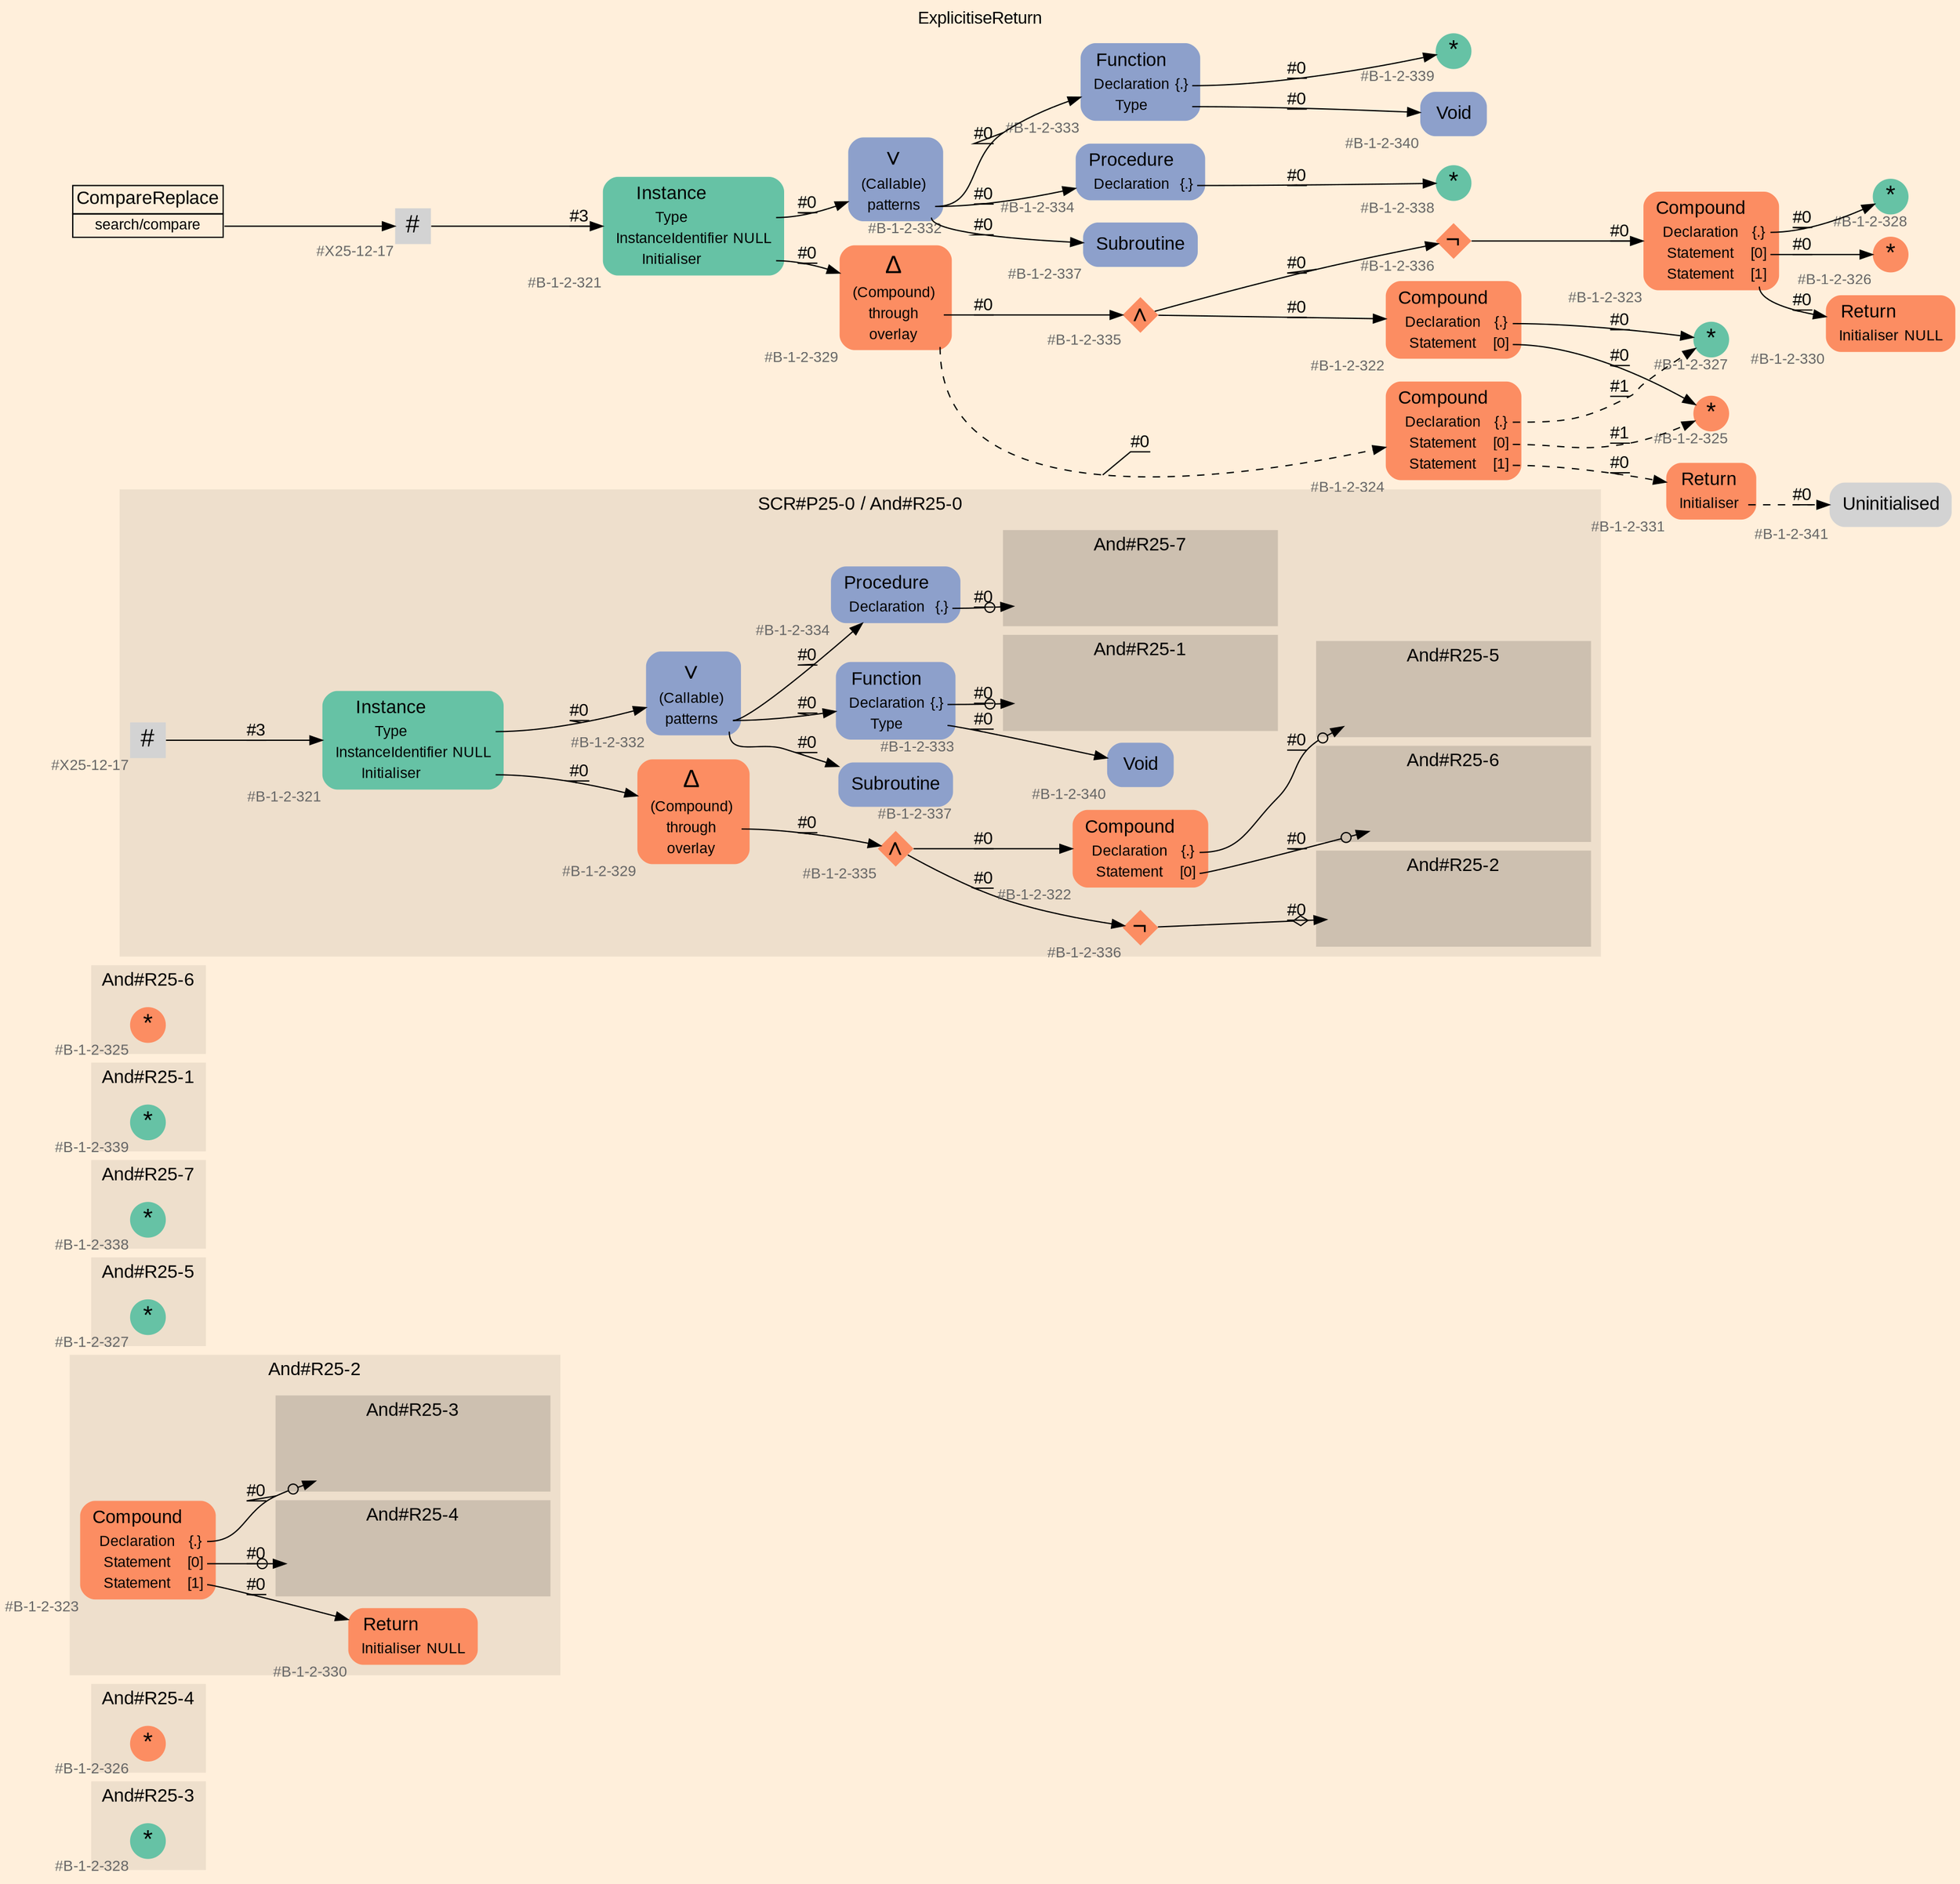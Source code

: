 digraph "ExplicitiseReturn" {
label = "ExplicitiseReturn"
labelloc = t
graph [
    rankdir = "LR"
    ranksep = 0.3
    bgcolor = antiquewhite1
    color = black
    fontcolor = black
    fontname = "Arial"
];
node [
    fontname = "Arial"
];
edge [
    fontname = "Arial"
];

// -------------------- figure And#R25-3 --------------------
// -------- region And#R25-3 ----------
subgraph "clusterAnd#R25-3" {
    label = "And#R25-3"
    style = "filled"
    color = antiquewhite2
    fontsize = "15"
    // -------- block And#R25-3/#B-1-2-328 ----------
    "And#R25-3/#B-1-2-328" [
        fillcolor = "/set28/1"
        xlabel = "#B-1-2-328"
        fontsize = "12"
        fontcolor = grey40
        shape = "circle"
        label = <<FONT COLOR="black" POINT-SIZE="20">*</FONT>>
        style = "filled"
        penwidth = 0.0
        fixedsize = true
        width = 0.4
        height = 0.4
    ];
    
}


// -------------------- figure And#R25-4 --------------------
// -------- region And#R25-4 ----------
subgraph "clusterAnd#R25-4" {
    label = "And#R25-4"
    style = "filled"
    color = antiquewhite2
    fontsize = "15"
    // -------- block And#R25-4/#B-1-2-326 ----------
    "And#R25-4/#B-1-2-326" [
        fillcolor = "/set28/2"
        xlabel = "#B-1-2-326"
        fontsize = "12"
        fontcolor = grey40
        shape = "circle"
        label = <<FONT COLOR="black" POINT-SIZE="20">*</FONT>>
        style = "filled"
        penwidth = 0.0
        fixedsize = true
        width = 0.4
        height = 0.4
    ];
    
}


// -------------------- figure And#R25-2 --------------------
// -------- region And#R25-2 ----------
subgraph "clusterAnd#R25-2" {
    label = "And#R25-2"
    style = "filled"
    color = antiquewhite2
    fontsize = "15"
    // -------- block And#R25-2/#B-1-2-330 ----------
    "And#R25-2/#B-1-2-330" [
        fillcolor = "/set28/2"
        xlabel = "#B-1-2-330"
        fontsize = "12"
        fontcolor = grey40
        shape = "plaintext"
        label = <<TABLE BORDER="0" CELLBORDER="0" CELLSPACING="0">
         <TR><TD><FONT COLOR="black" POINT-SIZE="15">Return</FONT></TD></TR>
         <TR><TD><FONT COLOR="black" POINT-SIZE="12">Initialiser</FONT></TD><TD PORT="port0"><FONT COLOR="black" POINT-SIZE="12">NULL</FONT></TD></TR>
        </TABLE>>
        style = "rounded,filled"
    ];
    
    // -------- block And#R25-2/#B-1-2-323 ----------
    "And#R25-2/#B-1-2-323" [
        fillcolor = "/set28/2"
        xlabel = "#B-1-2-323"
        fontsize = "12"
        fontcolor = grey40
        shape = "plaintext"
        label = <<TABLE BORDER="0" CELLBORDER="0" CELLSPACING="0">
         <TR><TD><FONT COLOR="black" POINT-SIZE="15">Compound</FONT></TD></TR>
         <TR><TD><FONT COLOR="black" POINT-SIZE="12">Declaration</FONT></TD><TD PORT="port0"><FONT COLOR="black" POINT-SIZE="12">{.}</FONT></TD></TR>
         <TR><TD><FONT COLOR="black" POINT-SIZE="12">Statement</FONT></TD><TD PORT="port1"><FONT COLOR="black" POINT-SIZE="12">[0]</FONT></TD></TR>
         <TR><TD><FONT COLOR="black" POINT-SIZE="12">Statement</FONT></TD><TD PORT="port2"><FONT COLOR="black" POINT-SIZE="12">[1]</FONT></TD></TR>
        </TABLE>>
        style = "rounded,filled"
    ];
    
    // -------- region And#R25-2/And#R25-3 ----------
    subgraph "clusterAnd#R25-2/And#R25-3" {
        label = "And#R25-3"
        style = "filled"
        color = antiquewhite3
        fontsize = "15"
        // -------- block And#R25-2/And#R25-3/#B-1-2-328 ----------
        "And#R25-2/And#R25-3/#B-1-2-328" [
            fillcolor = "/set28/1"
            xlabel = "#B-1-2-328"
            fontsize = "12"
            fontcolor = grey40
            shape = "none"
            style = "invisible"
        ];
        
    }
    
    // -------- region And#R25-2/And#R25-4 ----------
    subgraph "clusterAnd#R25-2/And#R25-4" {
        label = "And#R25-4"
        style = "filled"
        color = antiquewhite3
        fontsize = "15"
        // -------- block And#R25-2/And#R25-4/#B-1-2-326 ----------
        "And#R25-2/And#R25-4/#B-1-2-326" [
            fillcolor = "/set28/2"
            xlabel = "#B-1-2-326"
            fontsize = "12"
            fontcolor = grey40
            shape = "none"
            style = "invisible"
        ];
        
    }
    
}

"And#R25-2/#B-1-2-323":port0 -> "And#R25-2/And#R25-3/#B-1-2-328" [
    arrowhead="normalnoneodot"
    label = "#0"
    decorate = true
    color = black
    fontcolor = black
];

"And#R25-2/#B-1-2-323":port1 -> "And#R25-2/And#R25-4/#B-1-2-326" [
    arrowhead="normalnoneodot"
    label = "#0"
    decorate = true
    color = black
    fontcolor = black
];

"And#R25-2/#B-1-2-323":port2 -> "And#R25-2/#B-1-2-330" [
    label = "#0"
    decorate = true
    color = black
    fontcolor = black
];


// -------------------- figure And#R25-5 --------------------
// -------- region And#R25-5 ----------
subgraph "clusterAnd#R25-5" {
    label = "And#R25-5"
    style = "filled"
    color = antiquewhite2
    fontsize = "15"
    // -------- block And#R25-5/#B-1-2-327 ----------
    "And#R25-5/#B-1-2-327" [
        fillcolor = "/set28/1"
        xlabel = "#B-1-2-327"
        fontsize = "12"
        fontcolor = grey40
        shape = "circle"
        label = <<FONT COLOR="black" POINT-SIZE="20">*</FONT>>
        style = "filled"
        penwidth = 0.0
        fixedsize = true
        width = 0.4
        height = 0.4
    ];
    
}


// -------------------- figure And#R25-7 --------------------
// -------- region And#R25-7 ----------
subgraph "clusterAnd#R25-7" {
    label = "And#R25-7"
    style = "filled"
    color = antiquewhite2
    fontsize = "15"
    // -------- block And#R25-7/#B-1-2-338 ----------
    "And#R25-7/#B-1-2-338" [
        fillcolor = "/set28/1"
        xlabel = "#B-1-2-338"
        fontsize = "12"
        fontcolor = grey40
        shape = "circle"
        label = <<FONT COLOR="black" POINT-SIZE="20">*</FONT>>
        style = "filled"
        penwidth = 0.0
        fixedsize = true
        width = 0.4
        height = 0.4
    ];
    
}


// -------------------- figure And#R25-1 --------------------
// -------- region And#R25-1 ----------
subgraph "clusterAnd#R25-1" {
    label = "And#R25-1"
    style = "filled"
    color = antiquewhite2
    fontsize = "15"
    // -------- block And#R25-1/#B-1-2-339 ----------
    "And#R25-1/#B-1-2-339" [
        fillcolor = "/set28/1"
        xlabel = "#B-1-2-339"
        fontsize = "12"
        fontcolor = grey40
        shape = "circle"
        label = <<FONT COLOR="black" POINT-SIZE="20">*</FONT>>
        style = "filled"
        penwidth = 0.0
        fixedsize = true
        width = 0.4
        height = 0.4
    ];
    
}


// -------------------- figure And#R25-6 --------------------
// -------- region And#R25-6 ----------
subgraph "clusterAnd#R25-6" {
    label = "And#R25-6"
    style = "filled"
    color = antiquewhite2
    fontsize = "15"
    // -------- block And#R25-6/#B-1-2-325 ----------
    "And#R25-6/#B-1-2-325" [
        fillcolor = "/set28/2"
        xlabel = "#B-1-2-325"
        fontsize = "12"
        fontcolor = grey40
        shape = "circle"
        label = <<FONT COLOR="black" POINT-SIZE="20">*</FONT>>
        style = "filled"
        penwidth = 0.0
        fixedsize = true
        width = 0.4
        height = 0.4
    ];
    
}


// -------------------- figure And#R25-0 --------------------
// -------- region And#R25-0 ----------
subgraph "clusterAnd#R25-0" {
    label = "SCR#P25-0 / And#R25-0"
    style = "filled"
    color = antiquewhite2
    fontsize = "15"
    // -------- block And#R25-0/#B-1-2-335 ----------
    "And#R25-0/#B-1-2-335" [
        fillcolor = "/set28/2"
        xlabel = "#B-1-2-335"
        fontsize = "12"
        fontcolor = grey40
        shape = "diamond"
        label = <<FONT COLOR="black" POINT-SIZE="20">∧</FONT>>
        style = "filled"
        penwidth = 0.0
        fixedsize = true
        width = 0.4
        height = 0.4
    ];
    
    // -------- block And#R25-0/#X25-12-17 ----------
    "And#R25-0/#X25-12-17" [
        xlabel = "#X25-12-17"
        fontsize = "12"
        fontcolor = grey40
        shape = "square"
        label = <<FONT COLOR="black" POINT-SIZE="20">#</FONT>>
        style = "filled"
        penwidth = 0.0
        fixedsize = true
        width = 0.4
        height = 0.4
    ];
    
    // -------- block And#R25-0/#B-1-2-321 ----------
    "And#R25-0/#B-1-2-321" [
        fillcolor = "/set28/1"
        xlabel = "#B-1-2-321"
        fontsize = "12"
        fontcolor = grey40
        shape = "plaintext"
        label = <<TABLE BORDER="0" CELLBORDER="0" CELLSPACING="0">
         <TR><TD><FONT COLOR="black" POINT-SIZE="15">Instance</FONT></TD></TR>
         <TR><TD><FONT COLOR="black" POINT-SIZE="12">Type</FONT></TD><TD PORT="port0"></TD></TR>
         <TR><TD><FONT COLOR="black" POINT-SIZE="12">InstanceIdentifier</FONT></TD><TD PORT="port1"><FONT COLOR="black" POINT-SIZE="12">NULL</FONT></TD></TR>
         <TR><TD><FONT COLOR="black" POINT-SIZE="12">Initialiser</FONT></TD><TD PORT="port2"></TD></TR>
        </TABLE>>
        style = "rounded,filled"
    ];
    
    // -------- block And#R25-0/#B-1-2-336 ----------
    "And#R25-0/#B-1-2-336" [
        fillcolor = "/set28/2"
        xlabel = "#B-1-2-336"
        fontsize = "12"
        fontcolor = grey40
        shape = "diamond"
        label = <<FONT COLOR="black" POINT-SIZE="20">¬</FONT>>
        style = "filled"
        penwidth = 0.0
        fixedsize = true
        width = 0.4
        height = 0.4
    ];
    
    // -------- block And#R25-0/#B-1-2-332 ----------
    "And#R25-0/#B-1-2-332" [
        fillcolor = "/set28/3"
        xlabel = "#B-1-2-332"
        fontsize = "12"
        fontcolor = grey40
        shape = "plaintext"
        label = <<TABLE BORDER="0" CELLBORDER="0" CELLSPACING="0">
         <TR><TD><FONT COLOR="black" POINT-SIZE="20">∨</FONT></TD></TR>
         <TR><TD><FONT COLOR="black" POINT-SIZE="12">(Callable)</FONT></TD><TD PORT="port0"></TD></TR>
         <TR><TD><FONT COLOR="black" POINT-SIZE="12">patterns</FONT></TD><TD PORT="port1"></TD></TR>
        </TABLE>>
        style = "rounded,filled"
    ];
    
    // -------- block And#R25-0/#B-1-2-337 ----------
    "And#R25-0/#B-1-2-337" [
        fillcolor = "/set28/3"
        xlabel = "#B-1-2-337"
        fontsize = "12"
        fontcolor = grey40
        shape = "plaintext"
        label = <<TABLE BORDER="0" CELLBORDER="0" CELLSPACING="0">
         <TR><TD><FONT COLOR="black" POINT-SIZE="15">Subroutine</FONT></TD></TR>
        </TABLE>>
        style = "rounded,filled"
    ];
    
    // -------- block And#R25-0/#B-1-2-329 ----------
    "And#R25-0/#B-1-2-329" [
        fillcolor = "/set28/2"
        xlabel = "#B-1-2-329"
        fontsize = "12"
        fontcolor = grey40
        shape = "plaintext"
        label = <<TABLE BORDER="0" CELLBORDER="0" CELLSPACING="0">
         <TR><TD><FONT COLOR="black" POINT-SIZE="20">Δ</FONT></TD></TR>
         <TR><TD><FONT COLOR="black" POINT-SIZE="12">(Compound)</FONT></TD><TD PORT="port0"></TD></TR>
         <TR><TD><FONT COLOR="black" POINT-SIZE="12">through</FONT></TD><TD PORT="port1"></TD></TR>
         <TR><TD><FONT COLOR="black" POINT-SIZE="12">overlay</FONT></TD><TD PORT="port2"></TD></TR>
        </TABLE>>
        style = "rounded,filled"
    ];
    
    // -------- block And#R25-0/#B-1-2-333 ----------
    "And#R25-0/#B-1-2-333" [
        fillcolor = "/set28/3"
        xlabel = "#B-1-2-333"
        fontsize = "12"
        fontcolor = grey40
        shape = "plaintext"
        label = <<TABLE BORDER="0" CELLBORDER="0" CELLSPACING="0">
         <TR><TD><FONT COLOR="black" POINT-SIZE="15">Function</FONT></TD></TR>
         <TR><TD><FONT COLOR="black" POINT-SIZE="12">Declaration</FONT></TD><TD PORT="port0"><FONT COLOR="black" POINT-SIZE="12">{.}</FONT></TD></TR>
         <TR><TD><FONT COLOR="black" POINT-SIZE="12">Type</FONT></TD><TD PORT="port1"></TD></TR>
        </TABLE>>
        style = "rounded,filled"
    ];
    
    // -------- block And#R25-0/#B-1-2-340 ----------
    "And#R25-0/#B-1-2-340" [
        fillcolor = "/set28/3"
        xlabel = "#B-1-2-340"
        fontsize = "12"
        fontcolor = grey40
        shape = "plaintext"
        label = <<TABLE BORDER="0" CELLBORDER="0" CELLSPACING="0">
         <TR><TD><FONT COLOR="black" POINT-SIZE="15">Void</FONT></TD></TR>
        </TABLE>>
        style = "rounded,filled"
    ];
    
    // -------- block And#R25-0/#B-1-2-334 ----------
    "And#R25-0/#B-1-2-334" [
        fillcolor = "/set28/3"
        xlabel = "#B-1-2-334"
        fontsize = "12"
        fontcolor = grey40
        shape = "plaintext"
        label = <<TABLE BORDER="0" CELLBORDER="0" CELLSPACING="0">
         <TR><TD><FONT COLOR="black" POINT-SIZE="15">Procedure</FONT></TD></TR>
         <TR><TD><FONT COLOR="black" POINT-SIZE="12">Declaration</FONT></TD><TD PORT="port0"><FONT COLOR="black" POINT-SIZE="12">{.}</FONT></TD></TR>
        </TABLE>>
        style = "rounded,filled"
    ];
    
    // -------- block And#R25-0/#B-1-2-322 ----------
    "And#R25-0/#B-1-2-322" [
        fillcolor = "/set28/2"
        xlabel = "#B-1-2-322"
        fontsize = "12"
        fontcolor = grey40
        shape = "plaintext"
        label = <<TABLE BORDER="0" CELLBORDER="0" CELLSPACING="0">
         <TR><TD><FONT COLOR="black" POINT-SIZE="15">Compound</FONT></TD></TR>
         <TR><TD><FONT COLOR="black" POINT-SIZE="12">Declaration</FONT></TD><TD PORT="port0"><FONT COLOR="black" POINT-SIZE="12">{.}</FONT></TD></TR>
         <TR><TD><FONT COLOR="black" POINT-SIZE="12">Statement</FONT></TD><TD PORT="port1"><FONT COLOR="black" POINT-SIZE="12">[0]</FONT></TD></TR>
        </TABLE>>
        style = "rounded,filled"
    ];
    
    // -------- region And#R25-0/And#R25-1 ----------
    subgraph "clusterAnd#R25-0/And#R25-1" {
        label = "And#R25-1"
        style = "filled"
        color = antiquewhite3
        fontsize = "15"
        // -------- block And#R25-0/And#R25-1/#B-1-2-339 ----------
        "And#R25-0/And#R25-1/#B-1-2-339" [
            fillcolor = "/set28/1"
            xlabel = "#B-1-2-339"
            fontsize = "12"
            fontcolor = grey40
            shape = "none"
            style = "invisible"
        ];
        
    }
    
    // -------- region And#R25-0/And#R25-2 ----------
    subgraph "clusterAnd#R25-0/And#R25-2" {
        label = "And#R25-2"
        style = "filled"
        color = antiquewhite3
        fontsize = "15"
        // -------- block And#R25-0/And#R25-2/#B-1-2-323 ----------
        "And#R25-0/And#R25-2/#B-1-2-323" [
            fillcolor = "/set28/2"
            xlabel = "#B-1-2-323"
            fontsize = "12"
            fontcolor = grey40
            shape = "none"
            style = "invisible"
        ];
        
    }
    
    // -------- region And#R25-0/And#R25-5 ----------
    subgraph "clusterAnd#R25-0/And#R25-5" {
        label = "And#R25-5"
        style = "filled"
        color = antiquewhite3
        fontsize = "15"
        // -------- block And#R25-0/And#R25-5/#B-1-2-327 ----------
        "And#R25-0/And#R25-5/#B-1-2-327" [
            fillcolor = "/set28/1"
            xlabel = "#B-1-2-327"
            fontsize = "12"
            fontcolor = grey40
            shape = "none"
            style = "invisible"
        ];
        
    }
    
    // -------- region And#R25-0/And#R25-6 ----------
    subgraph "clusterAnd#R25-0/And#R25-6" {
        label = "And#R25-6"
        style = "filled"
        color = antiquewhite3
        fontsize = "15"
        // -------- block And#R25-0/And#R25-6/#B-1-2-325 ----------
        "And#R25-0/And#R25-6/#B-1-2-325" [
            fillcolor = "/set28/2"
            xlabel = "#B-1-2-325"
            fontsize = "12"
            fontcolor = grey40
            shape = "none"
            style = "invisible"
        ];
        
    }
    
    // -------- region And#R25-0/And#R25-7 ----------
    subgraph "clusterAnd#R25-0/And#R25-7" {
        label = "And#R25-7"
        style = "filled"
        color = antiquewhite3
        fontsize = "15"
        // -------- block And#R25-0/And#R25-7/#B-1-2-338 ----------
        "And#R25-0/And#R25-7/#B-1-2-338" [
            fillcolor = "/set28/1"
            xlabel = "#B-1-2-338"
            fontsize = "12"
            fontcolor = grey40
            shape = "none"
            style = "invisible"
        ];
        
    }
    
}

"And#R25-0/#B-1-2-335" -> "And#R25-0/#B-1-2-322" [
    label = "#0"
    decorate = true
    color = black
    fontcolor = black
];

"And#R25-0/#B-1-2-335" -> "And#R25-0/#B-1-2-336" [
    label = "#0"
    decorate = true
    color = black
    fontcolor = black
];

"And#R25-0/#X25-12-17" -> "And#R25-0/#B-1-2-321" [
    label = "#3"
    decorate = true
    color = black
    fontcolor = black
];

"And#R25-0/#B-1-2-321":port0 -> "And#R25-0/#B-1-2-332" [
    label = "#0"
    decorate = true
    color = black
    fontcolor = black
];

"And#R25-0/#B-1-2-321":port2 -> "And#R25-0/#B-1-2-329" [
    label = "#0"
    decorate = true
    color = black
    fontcolor = black
];

"And#R25-0/#B-1-2-336" -> "And#R25-0/And#R25-2/#B-1-2-323" [
    arrowhead="normalnoneodiamond"
    label = "#0"
    decorate = true
    color = black
    fontcolor = black
];

"And#R25-0/#B-1-2-332":port1 -> "And#R25-0/#B-1-2-333" [
    label = "#0"
    decorate = true
    color = black
    fontcolor = black
];

"And#R25-0/#B-1-2-332":port1 -> "And#R25-0/#B-1-2-334" [
    label = "#0"
    decorate = true
    color = black
    fontcolor = black
];

"And#R25-0/#B-1-2-332":port1 -> "And#R25-0/#B-1-2-337" [
    label = "#0"
    decorate = true
    color = black
    fontcolor = black
];

"And#R25-0/#B-1-2-329":port1 -> "And#R25-0/#B-1-2-335" [
    label = "#0"
    decorate = true
    color = black
    fontcolor = black
];

"And#R25-0/#B-1-2-333":port0 -> "And#R25-0/And#R25-1/#B-1-2-339" [
    arrowhead="normalnoneodot"
    label = "#0"
    decorate = true
    color = black
    fontcolor = black
];

"And#R25-0/#B-1-2-333":port1 -> "And#R25-0/#B-1-2-340" [
    label = "#0"
    decorate = true
    color = black
    fontcolor = black
];

"And#R25-0/#B-1-2-334":port0 -> "And#R25-0/And#R25-7/#B-1-2-338" [
    arrowhead="normalnoneodot"
    label = "#0"
    decorate = true
    color = black
    fontcolor = black
];

"And#R25-0/#B-1-2-322":port0 -> "And#R25-0/And#R25-5/#B-1-2-327" [
    arrowhead="normalnoneodot"
    label = "#0"
    decorate = true
    color = black
    fontcolor = black
];

"And#R25-0/#B-1-2-322":port1 -> "And#R25-0/And#R25-6/#B-1-2-325" [
    arrowhead="normalnoneodot"
    label = "#0"
    decorate = true
    color = black
    fontcolor = black
];


// -------------------- transformation figure --------------------
// -------- block CR#X25-10-25 ----------
"CR#X25-10-25" [
    fillcolor = antiquewhite1
    fontsize = "12"
    fontcolor = grey40
    shape = "plaintext"
    label = <<TABLE BORDER="0" CELLBORDER="1" CELLSPACING="0">
     <TR><TD><FONT COLOR="black" POINT-SIZE="15">CompareReplace</FONT></TD></TR>
     <TR><TD PORT="port0"><FONT COLOR="black" POINT-SIZE="12">search/compare</FONT></TD></TR>
    </TABLE>>
    style = "filled"
    color = black
];

// -------- block #X25-12-17 ----------
"#X25-12-17" [
    xlabel = "#X25-12-17"
    fontsize = "12"
    fontcolor = grey40
    shape = "square"
    label = <<FONT COLOR="black" POINT-SIZE="20">#</FONT>>
    style = "filled"
    penwidth = 0.0
    fixedsize = true
    width = 0.4
    height = 0.4
];

// -------- block #B-1-2-321 ----------
"#B-1-2-321" [
    fillcolor = "/set28/1"
    xlabel = "#B-1-2-321"
    fontsize = "12"
    fontcolor = grey40
    shape = "plaintext"
    label = <<TABLE BORDER="0" CELLBORDER="0" CELLSPACING="0">
     <TR><TD><FONT COLOR="black" POINT-SIZE="15">Instance</FONT></TD></TR>
     <TR><TD><FONT COLOR="black" POINT-SIZE="12">Type</FONT></TD><TD PORT="port0"></TD></TR>
     <TR><TD><FONT COLOR="black" POINT-SIZE="12">InstanceIdentifier</FONT></TD><TD PORT="port1"><FONT COLOR="black" POINT-SIZE="12">NULL</FONT></TD></TR>
     <TR><TD><FONT COLOR="black" POINT-SIZE="12">Initialiser</FONT></TD><TD PORT="port2"></TD></TR>
    </TABLE>>
    style = "rounded,filled"
];

// -------- block #B-1-2-332 ----------
"#B-1-2-332" [
    fillcolor = "/set28/3"
    xlabel = "#B-1-2-332"
    fontsize = "12"
    fontcolor = grey40
    shape = "plaintext"
    label = <<TABLE BORDER="0" CELLBORDER="0" CELLSPACING="0">
     <TR><TD><FONT COLOR="black" POINT-SIZE="20">∨</FONT></TD></TR>
     <TR><TD><FONT COLOR="black" POINT-SIZE="12">(Callable)</FONT></TD><TD PORT="port0"></TD></TR>
     <TR><TD><FONT COLOR="black" POINT-SIZE="12">patterns</FONT></TD><TD PORT="port1"></TD></TR>
    </TABLE>>
    style = "rounded,filled"
];

// -------- block #B-1-2-333 ----------
"#B-1-2-333" [
    fillcolor = "/set28/3"
    xlabel = "#B-1-2-333"
    fontsize = "12"
    fontcolor = grey40
    shape = "plaintext"
    label = <<TABLE BORDER="0" CELLBORDER="0" CELLSPACING="0">
     <TR><TD><FONT COLOR="black" POINT-SIZE="15">Function</FONT></TD></TR>
     <TR><TD><FONT COLOR="black" POINT-SIZE="12">Declaration</FONT></TD><TD PORT="port0"><FONT COLOR="black" POINT-SIZE="12">{.}</FONT></TD></TR>
     <TR><TD><FONT COLOR="black" POINT-SIZE="12">Type</FONT></TD><TD PORT="port1"></TD></TR>
    </TABLE>>
    style = "rounded,filled"
];

// -------- block #B-1-2-339 ----------
"#B-1-2-339" [
    fillcolor = "/set28/1"
    xlabel = "#B-1-2-339"
    fontsize = "12"
    fontcolor = grey40
    shape = "circle"
    label = <<FONT COLOR="black" POINT-SIZE="20">*</FONT>>
    style = "filled"
    penwidth = 0.0
    fixedsize = true
    width = 0.4
    height = 0.4
];

// -------- block #B-1-2-340 ----------
"#B-1-2-340" [
    fillcolor = "/set28/3"
    xlabel = "#B-1-2-340"
    fontsize = "12"
    fontcolor = grey40
    shape = "plaintext"
    label = <<TABLE BORDER="0" CELLBORDER="0" CELLSPACING="0">
     <TR><TD><FONT COLOR="black" POINT-SIZE="15">Void</FONT></TD></TR>
    </TABLE>>
    style = "rounded,filled"
];

// -------- block #B-1-2-334 ----------
"#B-1-2-334" [
    fillcolor = "/set28/3"
    xlabel = "#B-1-2-334"
    fontsize = "12"
    fontcolor = grey40
    shape = "plaintext"
    label = <<TABLE BORDER="0" CELLBORDER="0" CELLSPACING="0">
     <TR><TD><FONT COLOR="black" POINT-SIZE="15">Procedure</FONT></TD></TR>
     <TR><TD><FONT COLOR="black" POINT-SIZE="12">Declaration</FONT></TD><TD PORT="port0"><FONT COLOR="black" POINT-SIZE="12">{.}</FONT></TD></TR>
    </TABLE>>
    style = "rounded,filled"
];

// -------- block #B-1-2-338 ----------
"#B-1-2-338" [
    fillcolor = "/set28/1"
    xlabel = "#B-1-2-338"
    fontsize = "12"
    fontcolor = grey40
    shape = "circle"
    label = <<FONT COLOR="black" POINT-SIZE="20">*</FONT>>
    style = "filled"
    penwidth = 0.0
    fixedsize = true
    width = 0.4
    height = 0.4
];

// -------- block #B-1-2-337 ----------
"#B-1-2-337" [
    fillcolor = "/set28/3"
    xlabel = "#B-1-2-337"
    fontsize = "12"
    fontcolor = grey40
    shape = "plaintext"
    label = <<TABLE BORDER="0" CELLBORDER="0" CELLSPACING="0">
     <TR><TD><FONT COLOR="black" POINT-SIZE="15">Subroutine</FONT></TD></TR>
    </TABLE>>
    style = "rounded,filled"
];

// -------- block #B-1-2-329 ----------
"#B-1-2-329" [
    fillcolor = "/set28/2"
    xlabel = "#B-1-2-329"
    fontsize = "12"
    fontcolor = grey40
    shape = "plaintext"
    label = <<TABLE BORDER="0" CELLBORDER="0" CELLSPACING="0">
     <TR><TD><FONT COLOR="black" POINT-SIZE="20">Δ</FONT></TD></TR>
     <TR><TD><FONT COLOR="black" POINT-SIZE="12">(Compound)</FONT></TD><TD PORT="port0"></TD></TR>
     <TR><TD><FONT COLOR="black" POINT-SIZE="12">through</FONT></TD><TD PORT="port1"></TD></TR>
     <TR><TD><FONT COLOR="black" POINT-SIZE="12">overlay</FONT></TD><TD PORT="port2"></TD></TR>
    </TABLE>>
    style = "rounded,filled"
];

// -------- block #B-1-2-335 ----------
"#B-1-2-335" [
    fillcolor = "/set28/2"
    xlabel = "#B-1-2-335"
    fontsize = "12"
    fontcolor = grey40
    shape = "diamond"
    label = <<FONT COLOR="black" POINT-SIZE="20">∧</FONT>>
    style = "filled"
    penwidth = 0.0
    fixedsize = true
    width = 0.4
    height = 0.4
];

// -------- block #B-1-2-322 ----------
"#B-1-2-322" [
    fillcolor = "/set28/2"
    xlabel = "#B-1-2-322"
    fontsize = "12"
    fontcolor = grey40
    shape = "plaintext"
    label = <<TABLE BORDER="0" CELLBORDER="0" CELLSPACING="0">
     <TR><TD><FONT COLOR="black" POINT-SIZE="15">Compound</FONT></TD></TR>
     <TR><TD><FONT COLOR="black" POINT-SIZE="12">Declaration</FONT></TD><TD PORT="port0"><FONT COLOR="black" POINT-SIZE="12">{.}</FONT></TD></TR>
     <TR><TD><FONT COLOR="black" POINT-SIZE="12">Statement</FONT></TD><TD PORT="port1"><FONT COLOR="black" POINT-SIZE="12">[0]</FONT></TD></TR>
    </TABLE>>
    style = "rounded,filled"
];

// -------- block #B-1-2-327 ----------
"#B-1-2-327" [
    fillcolor = "/set28/1"
    xlabel = "#B-1-2-327"
    fontsize = "12"
    fontcolor = grey40
    shape = "circle"
    label = <<FONT COLOR="black" POINT-SIZE="20">*</FONT>>
    style = "filled"
    penwidth = 0.0
    fixedsize = true
    width = 0.4
    height = 0.4
];

// -------- block #B-1-2-325 ----------
"#B-1-2-325" [
    fillcolor = "/set28/2"
    xlabel = "#B-1-2-325"
    fontsize = "12"
    fontcolor = grey40
    shape = "circle"
    label = <<FONT COLOR="black" POINT-SIZE="20">*</FONT>>
    style = "filled"
    penwidth = 0.0
    fixedsize = true
    width = 0.4
    height = 0.4
];

// -------- block #B-1-2-336 ----------
"#B-1-2-336" [
    fillcolor = "/set28/2"
    xlabel = "#B-1-2-336"
    fontsize = "12"
    fontcolor = grey40
    shape = "diamond"
    label = <<FONT COLOR="black" POINT-SIZE="20">¬</FONT>>
    style = "filled"
    penwidth = 0.0
    fixedsize = true
    width = 0.4
    height = 0.4
];

// -------- block #B-1-2-323 ----------
"#B-1-2-323" [
    fillcolor = "/set28/2"
    xlabel = "#B-1-2-323"
    fontsize = "12"
    fontcolor = grey40
    shape = "plaintext"
    label = <<TABLE BORDER="0" CELLBORDER="0" CELLSPACING="0">
     <TR><TD><FONT COLOR="black" POINT-SIZE="15">Compound</FONT></TD></TR>
     <TR><TD><FONT COLOR="black" POINT-SIZE="12">Declaration</FONT></TD><TD PORT="port0"><FONT COLOR="black" POINT-SIZE="12">{.}</FONT></TD></TR>
     <TR><TD><FONT COLOR="black" POINT-SIZE="12">Statement</FONT></TD><TD PORT="port1"><FONT COLOR="black" POINT-SIZE="12">[0]</FONT></TD></TR>
     <TR><TD><FONT COLOR="black" POINT-SIZE="12">Statement</FONT></TD><TD PORT="port2"><FONT COLOR="black" POINT-SIZE="12">[1]</FONT></TD></TR>
    </TABLE>>
    style = "rounded,filled"
];

// -------- block #B-1-2-328 ----------
"#B-1-2-328" [
    fillcolor = "/set28/1"
    xlabel = "#B-1-2-328"
    fontsize = "12"
    fontcolor = grey40
    shape = "circle"
    label = <<FONT COLOR="black" POINT-SIZE="20">*</FONT>>
    style = "filled"
    penwidth = 0.0
    fixedsize = true
    width = 0.4
    height = 0.4
];

// -------- block #B-1-2-326 ----------
"#B-1-2-326" [
    fillcolor = "/set28/2"
    xlabel = "#B-1-2-326"
    fontsize = "12"
    fontcolor = grey40
    shape = "circle"
    label = <<FONT COLOR="black" POINT-SIZE="20">*</FONT>>
    style = "filled"
    penwidth = 0.0
    fixedsize = true
    width = 0.4
    height = 0.4
];

// -------- block #B-1-2-330 ----------
"#B-1-2-330" [
    fillcolor = "/set28/2"
    xlabel = "#B-1-2-330"
    fontsize = "12"
    fontcolor = grey40
    shape = "plaintext"
    label = <<TABLE BORDER="0" CELLBORDER="0" CELLSPACING="0">
     <TR><TD><FONT COLOR="black" POINT-SIZE="15">Return</FONT></TD></TR>
     <TR><TD><FONT COLOR="black" POINT-SIZE="12">Initialiser</FONT></TD><TD PORT="port0"><FONT COLOR="black" POINT-SIZE="12">NULL</FONT></TD></TR>
    </TABLE>>
    style = "rounded,filled"
];

// -------- block #B-1-2-324 ----------
"#B-1-2-324" [
    fillcolor = "/set28/2"
    xlabel = "#B-1-2-324"
    fontsize = "12"
    fontcolor = grey40
    shape = "plaintext"
    label = <<TABLE BORDER="0" CELLBORDER="0" CELLSPACING="0">
     <TR><TD><FONT COLOR="black" POINT-SIZE="15">Compound</FONT></TD></TR>
     <TR><TD><FONT COLOR="black" POINT-SIZE="12">Declaration</FONT></TD><TD PORT="port0"><FONT COLOR="black" POINT-SIZE="12">{.}</FONT></TD></TR>
     <TR><TD><FONT COLOR="black" POINT-SIZE="12">Statement</FONT></TD><TD PORT="port1"><FONT COLOR="black" POINT-SIZE="12">[0]</FONT></TD></TR>
     <TR><TD><FONT COLOR="black" POINT-SIZE="12">Statement</FONT></TD><TD PORT="port2"><FONT COLOR="black" POINT-SIZE="12">[1]</FONT></TD></TR>
    </TABLE>>
    style = "rounded,filled"
];

// -------- block #B-1-2-331 ----------
"#B-1-2-331" [
    fillcolor = "/set28/2"
    xlabel = "#B-1-2-331"
    fontsize = "12"
    fontcolor = grey40
    shape = "plaintext"
    label = <<TABLE BORDER="0" CELLBORDER="0" CELLSPACING="0">
     <TR><TD><FONT COLOR="black" POINT-SIZE="15">Return</FONT></TD></TR>
     <TR><TD><FONT COLOR="black" POINT-SIZE="12">Initialiser</FONT></TD><TD PORT="port0"></TD></TR>
    </TABLE>>
    style = "rounded,filled"
];

// -------- block #B-1-2-341 ----------
"#B-1-2-341" [
    xlabel = "#B-1-2-341"
    fontsize = "12"
    fontcolor = grey40
    shape = "plaintext"
    label = <<TABLE BORDER="0" CELLBORDER="0" CELLSPACING="0">
     <TR><TD><FONT COLOR="black" POINT-SIZE="15">Uninitialised</FONT></TD></TR>
    </TABLE>>
    style = "rounded,filled"
];

"CR#X25-10-25":port0 -> "#X25-12-17" [
    label = ""
    decorate = true
    color = black
    fontcolor = black
];

"#X25-12-17" -> "#B-1-2-321" [
    label = "#3"
    decorate = true
    color = black
    fontcolor = black
];

"#B-1-2-321":port0 -> "#B-1-2-332" [
    label = "#0"
    decorate = true
    color = black
    fontcolor = black
];

"#B-1-2-321":port2 -> "#B-1-2-329" [
    label = "#0"
    decorate = true
    color = black
    fontcolor = black
];

"#B-1-2-332":port1 -> "#B-1-2-333" [
    label = "#0"
    decorate = true
    color = black
    fontcolor = black
];

"#B-1-2-332":port1 -> "#B-1-2-334" [
    label = "#0"
    decorate = true
    color = black
    fontcolor = black
];

"#B-1-2-332":port1 -> "#B-1-2-337" [
    label = "#0"
    decorate = true
    color = black
    fontcolor = black
];

"#B-1-2-333":port0 -> "#B-1-2-339" [
    label = "#0"
    decorate = true
    color = black
    fontcolor = black
];

"#B-1-2-333":port1 -> "#B-1-2-340" [
    label = "#0"
    decorate = true
    color = black
    fontcolor = black
];

"#B-1-2-334":port0 -> "#B-1-2-338" [
    label = "#0"
    decorate = true
    color = black
    fontcolor = black
];

"#B-1-2-329":port1 -> "#B-1-2-335" [
    label = "#0"
    decorate = true
    color = black
    fontcolor = black
];

"#B-1-2-329":port2 -> "#B-1-2-324" [
    style="dashed"
    label = "#0"
    decorate = true
    color = black
    fontcolor = black
];

"#B-1-2-335" -> "#B-1-2-322" [
    label = "#0"
    decorate = true
    color = black
    fontcolor = black
];

"#B-1-2-335" -> "#B-1-2-336" [
    label = "#0"
    decorate = true
    color = black
    fontcolor = black
];

"#B-1-2-322":port0 -> "#B-1-2-327" [
    label = "#0"
    decorate = true
    color = black
    fontcolor = black
];

"#B-1-2-322":port1 -> "#B-1-2-325" [
    label = "#0"
    decorate = true
    color = black
    fontcolor = black
];

"#B-1-2-336" -> "#B-1-2-323" [
    label = "#0"
    decorate = true
    color = black
    fontcolor = black
];

"#B-1-2-323":port0 -> "#B-1-2-328" [
    label = "#0"
    decorate = true
    color = black
    fontcolor = black
];

"#B-1-2-323":port1 -> "#B-1-2-326" [
    label = "#0"
    decorate = true
    color = black
    fontcolor = black
];

"#B-1-2-323":port2 -> "#B-1-2-330" [
    label = "#0"
    decorate = true
    color = black
    fontcolor = black
];

"#B-1-2-324":port0 -> "#B-1-2-327" [
    style="dashed"
    label = "#1"
    decorate = true
    color = black
    fontcolor = black
];

"#B-1-2-324":port1 -> "#B-1-2-325" [
    style="dashed"
    label = "#1"
    decorate = true
    color = black
    fontcolor = black
];

"#B-1-2-324":port2 -> "#B-1-2-331" [
    style="dashed"
    label = "#0"
    decorate = true
    color = black
    fontcolor = black
];

"#B-1-2-331":port0 -> "#B-1-2-341" [
    style="dashed"
    label = "#0"
    decorate = true
    color = black
    fontcolor = black
];


}
